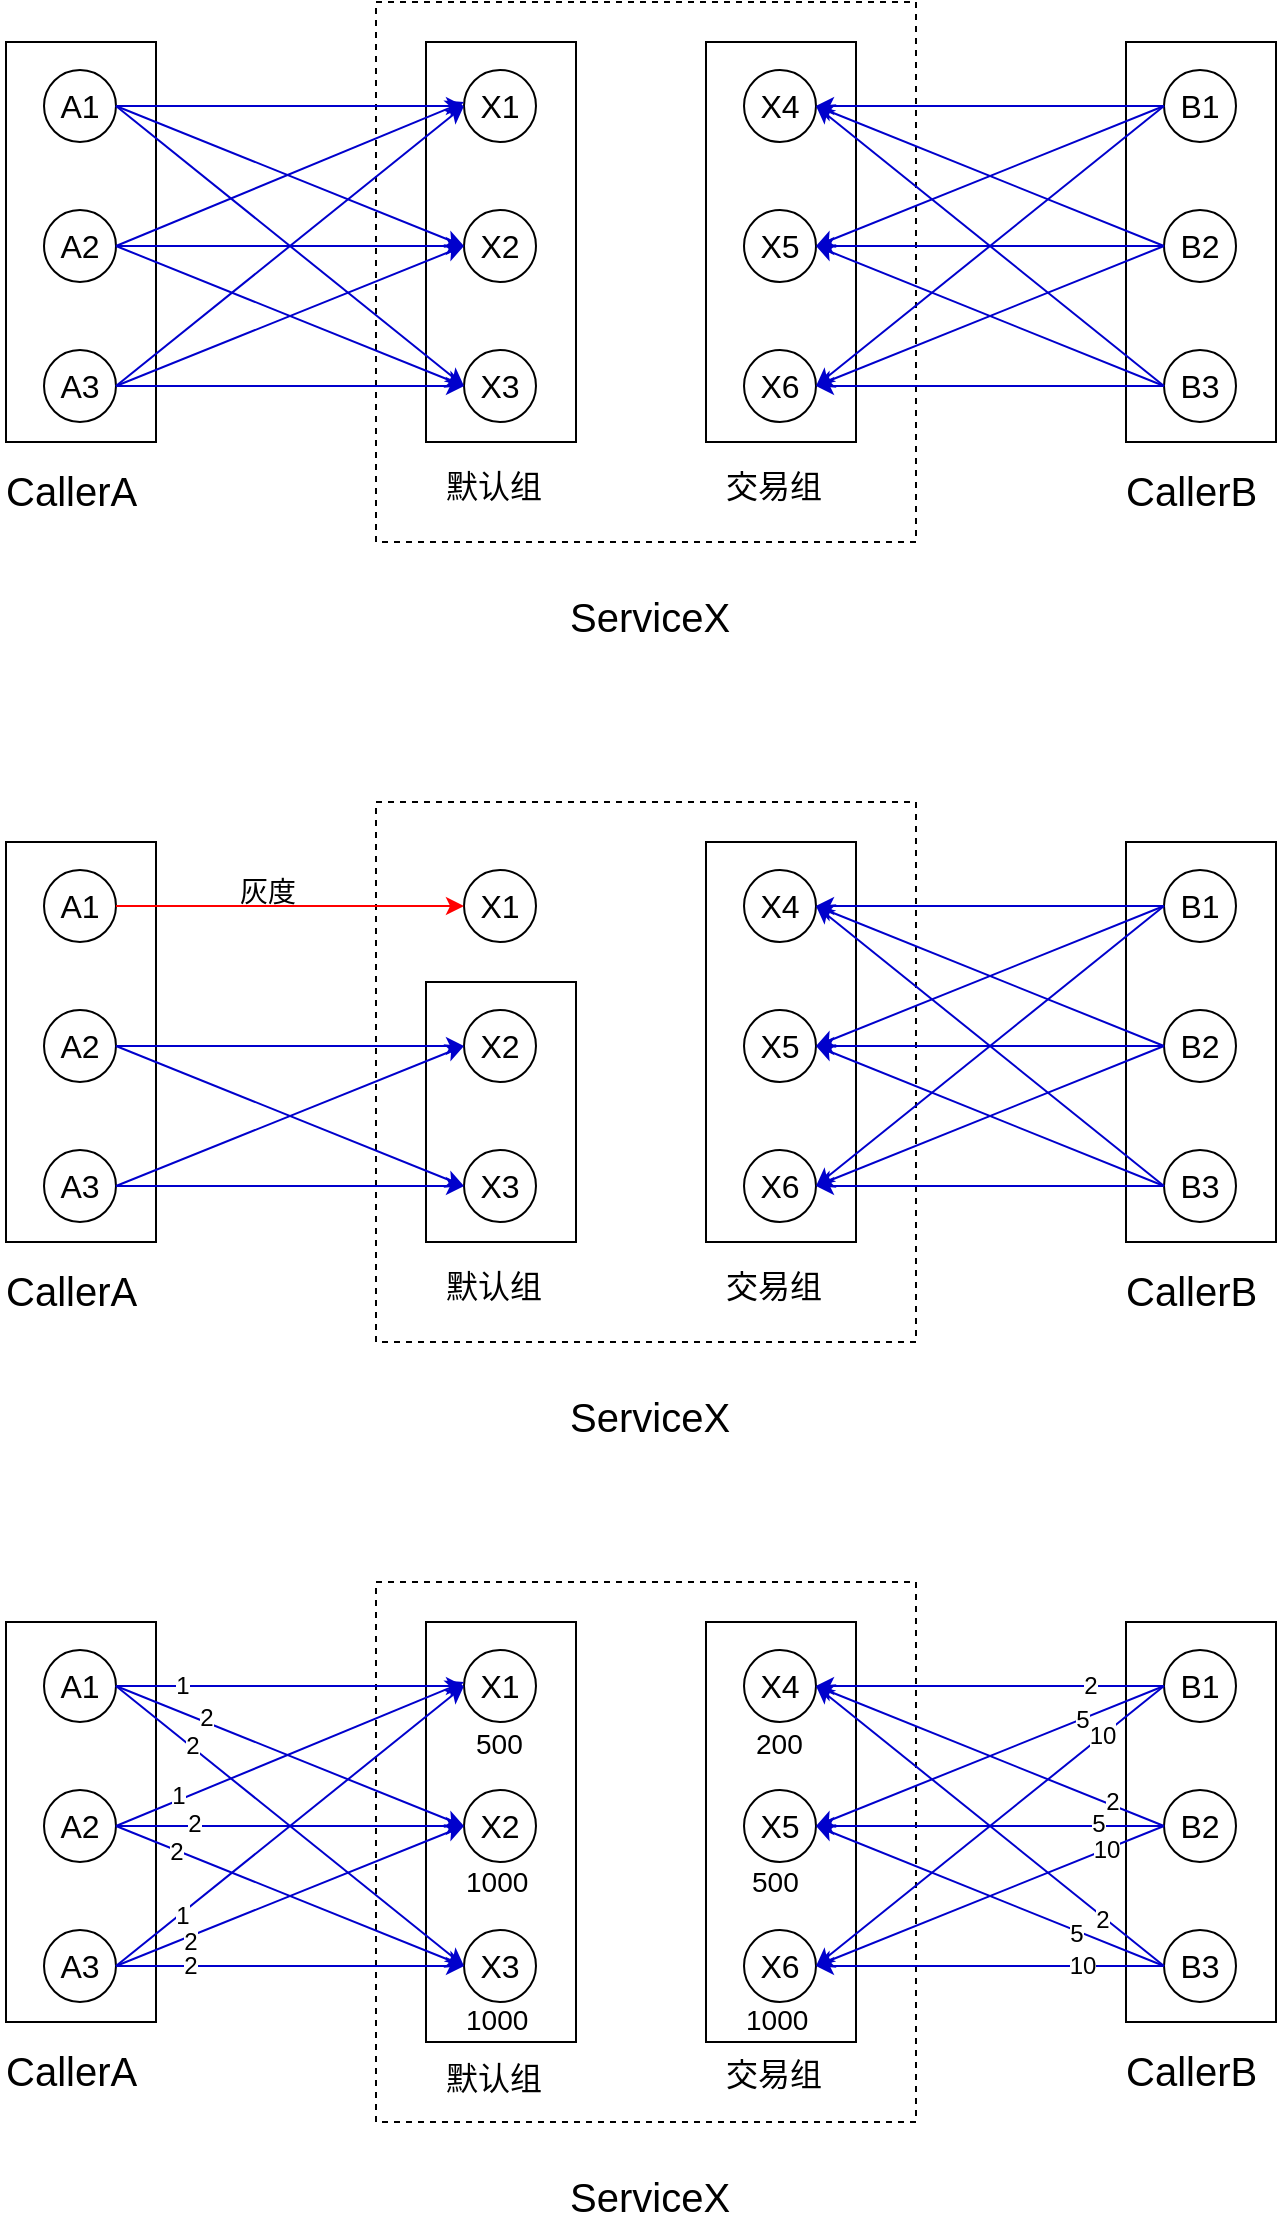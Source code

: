 <mxfile version="10.7.9" type="github"><diagram id="EXv9qr8ru3HA3uoRafgy" name="Page-1"><mxGraphModel dx="911" dy="745" grid="1" gridSize="10" guides="1" tooltips="1" connect="1" arrows="1" fold="1" page="1" pageScale="1" pageWidth="827" pageHeight="1169" math="0" shadow="0"><root><mxCell id="0"/><mxCell id="1" parent="0"/><mxCell id="1Jk1m7-9sL2Hab15Abrz-1" value="" style="whiteSpace=wrap;html=1;aspect=fixed;fillColor=none;dashed=1;" parent="1" vertex="1"><mxGeometry x="280" y="50" width="270" height="270" as="geometry"/></mxCell><mxCell id="1Jk1m7-9sL2Hab15Abrz-3" value="" style="rounded=0;whiteSpace=wrap;html=1;fillColor=none;" parent="1" vertex="1"><mxGeometry x="305" y="70" width="75" height="200" as="geometry"/></mxCell><mxCell id="1Jk1m7-9sL2Hab15Abrz-2" value="&lt;font style=&quot;font-size: 16px&quot;&gt;X1&lt;/font&gt;" style="ellipse;whiteSpace=wrap;html=1;aspect=fixed;fillColor=none;" parent="1" vertex="1"><mxGeometry x="324" y="84" width="36" height="36" as="geometry"/></mxCell><mxCell id="1Jk1m7-9sL2Hab15Abrz-7" value="&lt;font style=&quot;font-size: 16px&quot;&gt;X2&lt;/font&gt;" style="ellipse;whiteSpace=wrap;html=1;aspect=fixed;fillColor=none;" parent="1" vertex="1"><mxGeometry x="324" y="154" width="36" height="36" as="geometry"/></mxCell><mxCell id="1Jk1m7-9sL2Hab15Abrz-8" value="&lt;font style=&quot;font-size: 16px&quot;&gt;X3&lt;/font&gt;" style="ellipse;whiteSpace=wrap;html=1;aspect=fixed;fillColor=none;" parent="1" vertex="1"><mxGeometry x="324" y="224" width="36" height="36" as="geometry"/></mxCell><mxCell id="1Jk1m7-9sL2Hab15Abrz-9" value="&lt;font style=&quot;font-size: 16px&quot;&gt;默认组&lt;/font&gt;" style="text;html=1;resizable=0;points=[];autosize=1;align=left;verticalAlign=top;spacingTop=-4;" parent="1" vertex="1"><mxGeometry x="312.5" y="280" width="60" height="20" as="geometry"/></mxCell><mxCell id="1Jk1m7-9sL2Hab15Abrz-10" value="" style="rounded=0;whiteSpace=wrap;html=1;fillColor=none;" parent="1" vertex="1"><mxGeometry x="445" y="70" width="75" height="200" as="geometry"/></mxCell><mxCell id="1Jk1m7-9sL2Hab15Abrz-11" value="&lt;font style=&quot;font-size: 16px&quot;&gt;X4&lt;/font&gt;" style="ellipse;whiteSpace=wrap;html=1;aspect=fixed;fillColor=none;" parent="1" vertex="1"><mxGeometry x="464" y="84" width="36" height="36" as="geometry"/></mxCell><mxCell id="1Jk1m7-9sL2Hab15Abrz-12" value="&lt;font style=&quot;font-size: 16px&quot;&gt;X5&lt;/font&gt;" style="ellipse;whiteSpace=wrap;html=1;aspect=fixed;fillColor=none;" parent="1" vertex="1"><mxGeometry x="464" y="154" width="36" height="36" as="geometry"/></mxCell><mxCell id="1Jk1m7-9sL2Hab15Abrz-13" value="&lt;font style=&quot;font-size: 16px&quot;&gt;X6&lt;/font&gt;" style="ellipse;whiteSpace=wrap;html=1;aspect=fixed;fillColor=none;" parent="1" vertex="1"><mxGeometry x="464" y="224" width="36" height="36" as="geometry"/></mxCell><mxCell id="1Jk1m7-9sL2Hab15Abrz-14" value="&lt;font style=&quot;font-size: 16px&quot;&gt;交易组&lt;/font&gt;" style="text;html=1;resizable=0;points=[];autosize=1;align=left;verticalAlign=top;spacingTop=-4;" parent="1" vertex="1"><mxGeometry x="452.5" y="280" width="60" height="20" as="geometry"/></mxCell><mxCell id="1Jk1m7-9sL2Hab15Abrz-15" value="&lt;font style=&quot;font-size: 20px&quot;&gt;ServiceX&lt;/font&gt;" style="text;html=1;" parent="1" vertex="1"><mxGeometry x="375" y="339" width="80" height="30" as="geometry"/></mxCell><mxCell id="1Jk1m7-9sL2Hab15Abrz-23" value="" style="rounded=0;whiteSpace=wrap;html=1;fillColor=none;" parent="1" vertex="1"><mxGeometry x="95" y="70" width="75" height="200" as="geometry"/></mxCell><mxCell id="1Jk1m7-9sL2Hab15Abrz-24" value="&lt;font style=&quot;font-size: 16px&quot;&gt;A1&lt;/font&gt;" style="ellipse;whiteSpace=wrap;html=1;aspect=fixed;fillColor=none;" parent="1" vertex="1"><mxGeometry x="114" y="84" width="36" height="36" as="geometry"/></mxCell><mxCell id="1Jk1m7-9sL2Hab15Abrz-25" value="&lt;span style=&quot;font-size: 16px&quot;&gt;A2&lt;/span&gt;" style="ellipse;whiteSpace=wrap;html=1;aspect=fixed;fillColor=none;" parent="1" vertex="1"><mxGeometry x="114" y="154" width="36" height="36" as="geometry"/></mxCell><mxCell id="1Jk1m7-9sL2Hab15Abrz-26" value="&lt;span style=&quot;font-size: 16px&quot;&gt;A3&lt;/span&gt;" style="ellipse;whiteSpace=wrap;html=1;aspect=fixed;fillColor=none;" parent="1" vertex="1"><mxGeometry x="114" y="224" width="36" height="36" as="geometry"/></mxCell><mxCell id="1Jk1m7-9sL2Hab15Abrz-27" value="&lt;font style=&quot;font-size: 20px&quot;&gt;CallerA&lt;/font&gt;" style="text;html=1;resizable=0;points=[];autosize=1;align=left;verticalAlign=top;spacingTop=-4;" parent="1" vertex="1"><mxGeometry x="92.5" y="280" width="80" height="20" as="geometry"/></mxCell><mxCell id="1Jk1m7-9sL2Hab15Abrz-33" value="" style="endArrow=classic;html=1;strokeColor=#0000CC;exitX=1;exitY=0.5;exitDx=0;exitDy=0;entryX=0;entryY=0.5;entryDx=0;entryDy=0;" parent="1" source="1Jk1m7-9sL2Hab15Abrz-24" target="1Jk1m7-9sL2Hab15Abrz-2" edge="1"><mxGeometry width="50" height="50" relative="1" as="geometry"><mxPoint x="190" y="10" as="sourcePoint"/><mxPoint x="240" y="-40" as="targetPoint"/></mxGeometry></mxCell><mxCell id="1Jk1m7-9sL2Hab15Abrz-34" value="" style="endArrow=classic;html=1;strokeColor=#0000CC;exitX=1;exitY=0.5;exitDx=0;exitDy=0;entryX=0;entryY=0.5;entryDx=0;entryDy=0;" parent="1" source="1Jk1m7-9sL2Hab15Abrz-24" target="1Jk1m7-9sL2Hab15Abrz-7" edge="1"><mxGeometry width="50" height="50" relative="1" as="geometry"><mxPoint x="160" y="112" as="sourcePoint"/><mxPoint x="334" y="112" as="targetPoint"/></mxGeometry></mxCell><mxCell id="1Jk1m7-9sL2Hab15Abrz-35" value="" style="endArrow=classic;html=1;strokeColor=#0000CC;exitX=1;exitY=0.5;exitDx=0;exitDy=0;entryX=0;entryY=0.5;entryDx=0;entryDy=0;" parent="1" source="1Jk1m7-9sL2Hab15Abrz-24" target="1Jk1m7-9sL2Hab15Abrz-8" edge="1"><mxGeometry width="50" height="50" relative="1" as="geometry"><mxPoint x="160" y="112" as="sourcePoint"/><mxPoint x="334" y="182" as="targetPoint"/></mxGeometry></mxCell><mxCell id="1Jk1m7-9sL2Hab15Abrz-36" value="" style="endArrow=classic;html=1;strokeColor=#0000CC;exitX=1;exitY=0.5;exitDx=0;exitDy=0;" parent="1" source="1Jk1m7-9sL2Hab15Abrz-25" edge="1"><mxGeometry width="50" height="50" relative="1" as="geometry"><mxPoint x="150" y="112" as="sourcePoint"/><mxPoint x="324" y="100" as="targetPoint"/></mxGeometry></mxCell><mxCell id="1Jk1m7-9sL2Hab15Abrz-37" value="" style="endArrow=classic;html=1;strokeColor=#0000CC;exitX=1;exitY=0.5;exitDx=0;exitDy=0;entryX=0;entryY=0.5;entryDx=0;entryDy=0;" parent="1" source="1Jk1m7-9sL2Hab15Abrz-25" target="1Jk1m7-9sL2Hab15Abrz-7" edge="1"><mxGeometry width="50" height="50" relative="1" as="geometry"><mxPoint x="160" y="182" as="sourcePoint"/><mxPoint x="334" y="110" as="targetPoint"/></mxGeometry></mxCell><mxCell id="1Jk1m7-9sL2Hab15Abrz-38" value="" style="endArrow=classic;html=1;strokeColor=#0000CC;exitX=1;exitY=0.5;exitDx=0;exitDy=0;entryX=0;entryY=0.5;entryDx=0;entryDy=0;" parent="1" source="1Jk1m7-9sL2Hab15Abrz-25" target="1Jk1m7-9sL2Hab15Abrz-8" edge="1"><mxGeometry width="50" height="50" relative="1" as="geometry"><mxPoint x="160" y="182" as="sourcePoint"/><mxPoint x="334" y="182" as="targetPoint"/></mxGeometry></mxCell><mxCell id="1Jk1m7-9sL2Hab15Abrz-39" value="" style="endArrow=classic;html=1;strokeColor=#0000CC;exitX=1;exitY=0.5;exitDx=0;exitDy=0;entryX=0;entryY=0.5;entryDx=0;entryDy=0;" parent="1" source="1Jk1m7-9sL2Hab15Abrz-26" target="1Jk1m7-9sL2Hab15Abrz-2" edge="1"><mxGeometry width="50" height="50" relative="1" as="geometry"><mxPoint x="160" y="182" as="sourcePoint"/><mxPoint x="334" y="252" as="targetPoint"/></mxGeometry></mxCell><mxCell id="1Jk1m7-9sL2Hab15Abrz-40" value="" style="endArrow=classic;html=1;strokeColor=#0000CC;exitX=1;exitY=0.5;exitDx=0;exitDy=0;entryX=0;entryY=0.5;entryDx=0;entryDy=0;" parent="1" source="1Jk1m7-9sL2Hab15Abrz-26" target="1Jk1m7-9sL2Hab15Abrz-7" edge="1"><mxGeometry width="50" height="50" relative="1" as="geometry"><mxPoint x="160" y="252" as="sourcePoint"/><mxPoint x="334" y="112" as="targetPoint"/></mxGeometry></mxCell><mxCell id="1Jk1m7-9sL2Hab15Abrz-41" value="" style="endArrow=classic;html=1;strokeColor=#0000CC;exitX=1;exitY=0.5;exitDx=0;exitDy=0;entryX=0;entryY=0.5;entryDx=0;entryDy=0;" parent="1" source="1Jk1m7-9sL2Hab15Abrz-26" target="1Jk1m7-9sL2Hab15Abrz-8" edge="1"><mxGeometry width="50" height="50" relative="1" as="geometry"><mxPoint x="160" y="252" as="sourcePoint"/><mxPoint x="334" y="182" as="targetPoint"/></mxGeometry></mxCell><mxCell id="1Jk1m7-9sL2Hab15Abrz-42" value="" style="rounded=0;whiteSpace=wrap;html=1;fillColor=none;" parent="1" vertex="1"><mxGeometry x="655" y="70" width="75" height="200" as="geometry"/></mxCell><mxCell id="1Jk1m7-9sL2Hab15Abrz-43" value="&lt;font style=&quot;font-size: 16px&quot;&gt;B1&lt;/font&gt;" style="ellipse;whiteSpace=wrap;html=1;aspect=fixed;fillColor=none;" parent="1" vertex="1"><mxGeometry x="674" y="84" width="36" height="36" as="geometry"/></mxCell><mxCell id="1Jk1m7-9sL2Hab15Abrz-44" value="&lt;span style=&quot;font-size: 16px&quot;&gt;B2&lt;/span&gt;" style="ellipse;whiteSpace=wrap;html=1;aspect=fixed;fillColor=none;" parent="1" vertex="1"><mxGeometry x="674" y="154" width="36" height="36" as="geometry"/></mxCell><mxCell id="1Jk1m7-9sL2Hab15Abrz-45" value="&lt;span style=&quot;font-size: 16px&quot;&gt;B3&lt;/span&gt;" style="ellipse;whiteSpace=wrap;html=1;aspect=fixed;fillColor=none;" parent="1" vertex="1"><mxGeometry x="674" y="224" width="36" height="36" as="geometry"/></mxCell><mxCell id="1Jk1m7-9sL2Hab15Abrz-46" value="&lt;font style=&quot;font-size: 20px&quot;&gt;CallerB&lt;/font&gt;" style="text;html=1;resizable=0;points=[];autosize=1;align=left;verticalAlign=top;spacingTop=-4;" parent="1" vertex="1"><mxGeometry x="652.5" y="280" width="80" height="20" as="geometry"/></mxCell><mxCell id="1Jk1m7-9sL2Hab15Abrz-47" value="" style="endArrow=classic;html=1;strokeColor=#0000CC;exitX=0;exitY=0.5;exitDx=0;exitDy=0;entryX=1;entryY=0.5;entryDx=0;entryDy=0;" parent="1" source="1Jk1m7-9sL2Hab15Abrz-43" target="1Jk1m7-9sL2Hab15Abrz-11" edge="1"><mxGeometry width="50" height="50" relative="1" as="geometry"><mxPoint x="600" y="354" as="sourcePoint"/><mxPoint x="774" y="354" as="targetPoint"/></mxGeometry></mxCell><mxCell id="1Jk1m7-9sL2Hab15Abrz-48" value="" style="endArrow=classic;html=1;strokeColor=#0000CC;exitX=0;exitY=0.5;exitDx=0;exitDy=0;entryX=1;entryY=0.5;entryDx=0;entryDy=0;" parent="1" source="1Jk1m7-9sL2Hab15Abrz-44" target="1Jk1m7-9sL2Hab15Abrz-11" edge="1"><mxGeometry width="50" height="50" relative="1" as="geometry"><mxPoint x="684" y="112" as="sourcePoint"/><mxPoint x="510" y="112" as="targetPoint"/></mxGeometry></mxCell><mxCell id="1Jk1m7-9sL2Hab15Abrz-49" value="" style="endArrow=classic;html=1;strokeColor=#0000CC;exitX=0;exitY=0.5;exitDx=0;exitDy=0;entryX=1;entryY=0.5;entryDx=0;entryDy=0;" parent="1" source="1Jk1m7-9sL2Hab15Abrz-45" target="1Jk1m7-9sL2Hab15Abrz-11" edge="1"><mxGeometry width="50" height="50" relative="1" as="geometry"><mxPoint x="684" y="182" as="sourcePoint"/><mxPoint x="510" y="112" as="targetPoint"/></mxGeometry></mxCell><mxCell id="1Jk1m7-9sL2Hab15Abrz-50" value="" style="endArrow=classic;html=1;strokeColor=#0000CC;entryX=1;entryY=0.5;entryDx=0;entryDy=0;exitX=0;exitY=0.5;exitDx=0;exitDy=0;" parent="1" source="1Jk1m7-9sL2Hab15Abrz-43" target="1Jk1m7-9sL2Hab15Abrz-12" edge="1"><mxGeometry width="50" height="50" relative="1" as="geometry"><mxPoint x="640" y="120" as="sourcePoint"/><mxPoint x="510" y="112" as="targetPoint"/></mxGeometry></mxCell><mxCell id="1Jk1m7-9sL2Hab15Abrz-51" value="" style="endArrow=classic;html=1;strokeColor=#0000CC;entryX=1;entryY=0.5;entryDx=0;entryDy=0;exitX=0;exitY=0.5;exitDx=0;exitDy=0;" parent="1" source="1Jk1m7-9sL2Hab15Abrz-44" target="1Jk1m7-9sL2Hab15Abrz-12" edge="1"><mxGeometry width="50" height="50" relative="1" as="geometry"><mxPoint x="684" y="112" as="sourcePoint"/><mxPoint x="510" y="182" as="targetPoint"/></mxGeometry></mxCell><mxCell id="1Jk1m7-9sL2Hab15Abrz-52" value="" style="endArrow=classic;html=1;strokeColor=#0000CC;entryX=1;entryY=0.5;entryDx=0;entryDy=0;exitX=0;exitY=0.5;exitDx=0;exitDy=0;" parent="1" source="1Jk1m7-9sL2Hab15Abrz-44" target="1Jk1m7-9sL2Hab15Abrz-13" edge="1"><mxGeometry width="50" height="50" relative="1" as="geometry"><mxPoint x="684" y="182" as="sourcePoint"/><mxPoint x="510" y="182" as="targetPoint"/></mxGeometry></mxCell><mxCell id="1Jk1m7-9sL2Hab15Abrz-53" value="" style="endArrow=classic;html=1;strokeColor=#0000CC;entryX=1;entryY=0.5;entryDx=0;entryDy=0;exitX=0;exitY=0.5;exitDx=0;exitDy=0;" parent="1" source="1Jk1m7-9sL2Hab15Abrz-43" target="1Jk1m7-9sL2Hab15Abrz-13" edge="1"><mxGeometry width="50" height="50" relative="1" as="geometry"><mxPoint x="684" y="182" as="sourcePoint"/><mxPoint x="510" y="252" as="targetPoint"/></mxGeometry></mxCell><mxCell id="1Jk1m7-9sL2Hab15Abrz-54" value="" style="endArrow=classic;html=1;strokeColor=#0000CC;exitX=0;exitY=0.5;exitDx=0;exitDy=0;entryX=1;entryY=0.5;entryDx=0;entryDy=0;" parent="1" source="1Jk1m7-9sL2Hab15Abrz-45" target="1Jk1m7-9sL2Hab15Abrz-12" edge="1"><mxGeometry width="50" height="50" relative="1" as="geometry"><mxPoint x="684" y="252" as="sourcePoint"/><mxPoint x="510" y="112" as="targetPoint"/></mxGeometry></mxCell><mxCell id="1Jk1m7-9sL2Hab15Abrz-55" value="" style="endArrow=classic;html=1;strokeColor=#0000CC;exitX=0;exitY=0.5;exitDx=0;exitDy=0;entryX=1;entryY=0.5;entryDx=0;entryDy=0;" parent="1" source="1Jk1m7-9sL2Hab15Abrz-45" target="1Jk1m7-9sL2Hab15Abrz-13" edge="1"><mxGeometry width="50" height="50" relative="1" as="geometry"><mxPoint x="684" y="252" as="sourcePoint"/><mxPoint x="510" y="182" as="targetPoint"/></mxGeometry></mxCell><mxCell id="uE8plDeLr__Q0l3qdPSv-1" value="" style="whiteSpace=wrap;html=1;aspect=fixed;fillColor=none;dashed=1;" vertex="1" parent="1"><mxGeometry x="280" y="450" width="270" height="270" as="geometry"/></mxCell><mxCell id="uE8plDeLr__Q0l3qdPSv-2" value="" style="rounded=0;whiteSpace=wrap;html=1;fillColor=none;" vertex="1" parent="1"><mxGeometry x="305" y="540" width="75" height="130" as="geometry"/></mxCell><mxCell id="uE8plDeLr__Q0l3qdPSv-3" value="&lt;font style=&quot;font-size: 16px&quot;&gt;X1&lt;/font&gt;" style="ellipse;whiteSpace=wrap;html=1;aspect=fixed;fillColor=none;" vertex="1" parent="1"><mxGeometry x="324" y="484" width="36" height="36" as="geometry"/></mxCell><mxCell id="uE8plDeLr__Q0l3qdPSv-4" value="&lt;font style=&quot;font-size: 16px&quot;&gt;X2&lt;/font&gt;" style="ellipse;whiteSpace=wrap;html=1;aspect=fixed;fillColor=none;" vertex="1" parent="1"><mxGeometry x="324" y="554" width="36" height="36" as="geometry"/></mxCell><mxCell id="uE8plDeLr__Q0l3qdPSv-5" value="&lt;font style=&quot;font-size: 16px&quot;&gt;X3&lt;/font&gt;" style="ellipse;whiteSpace=wrap;html=1;aspect=fixed;fillColor=none;" vertex="1" parent="1"><mxGeometry x="324" y="624" width="36" height="36" as="geometry"/></mxCell><mxCell id="uE8plDeLr__Q0l3qdPSv-6" value="&lt;font style=&quot;font-size: 16px&quot;&gt;默认组&lt;/font&gt;" style="text;html=1;resizable=0;points=[];autosize=1;align=left;verticalAlign=top;spacingTop=-4;" vertex="1" parent="1"><mxGeometry x="312.5" y="680" width="60" height="20" as="geometry"/></mxCell><mxCell id="uE8plDeLr__Q0l3qdPSv-7" value="" style="rounded=0;whiteSpace=wrap;html=1;fillColor=none;" vertex="1" parent="1"><mxGeometry x="445" y="470" width="75" height="200" as="geometry"/></mxCell><mxCell id="uE8plDeLr__Q0l3qdPSv-8" value="&lt;font style=&quot;font-size: 16px&quot;&gt;X4&lt;/font&gt;" style="ellipse;whiteSpace=wrap;html=1;aspect=fixed;fillColor=none;" vertex="1" parent="1"><mxGeometry x="464" y="484" width="36" height="36" as="geometry"/></mxCell><mxCell id="uE8plDeLr__Q0l3qdPSv-9" value="&lt;font style=&quot;font-size: 16px&quot;&gt;X5&lt;/font&gt;" style="ellipse;whiteSpace=wrap;html=1;aspect=fixed;fillColor=none;" vertex="1" parent="1"><mxGeometry x="464" y="554" width="36" height="36" as="geometry"/></mxCell><mxCell id="uE8plDeLr__Q0l3qdPSv-10" value="&lt;font style=&quot;font-size: 16px&quot;&gt;X6&lt;/font&gt;" style="ellipse;whiteSpace=wrap;html=1;aspect=fixed;fillColor=none;" vertex="1" parent="1"><mxGeometry x="464" y="624" width="36" height="36" as="geometry"/></mxCell><mxCell id="uE8plDeLr__Q0l3qdPSv-11" value="&lt;font style=&quot;font-size: 16px&quot;&gt;交易组&lt;/font&gt;" style="text;html=1;resizable=0;points=[];autosize=1;align=left;verticalAlign=top;spacingTop=-4;" vertex="1" parent="1"><mxGeometry x="452.5" y="680" width="60" height="20" as="geometry"/></mxCell><mxCell id="uE8plDeLr__Q0l3qdPSv-12" value="&lt;font style=&quot;font-size: 20px&quot;&gt;ServiceX&lt;/font&gt;" style="text;html=1;" vertex="1" parent="1"><mxGeometry x="375" y="739" width="80" height="30" as="geometry"/></mxCell><mxCell id="uE8plDeLr__Q0l3qdPSv-13" value="" style="rounded=0;whiteSpace=wrap;html=1;fillColor=none;" vertex="1" parent="1"><mxGeometry x="95" y="470" width="75" height="200" as="geometry"/></mxCell><mxCell id="uE8plDeLr__Q0l3qdPSv-14" value="&lt;font style=&quot;font-size: 16px&quot;&gt;A1&lt;/font&gt;" style="ellipse;whiteSpace=wrap;html=1;aspect=fixed;fillColor=none;" vertex="1" parent="1"><mxGeometry x="114" y="484" width="36" height="36" as="geometry"/></mxCell><mxCell id="uE8plDeLr__Q0l3qdPSv-15" value="&lt;span style=&quot;font-size: 16px&quot;&gt;A2&lt;/span&gt;" style="ellipse;whiteSpace=wrap;html=1;aspect=fixed;fillColor=none;" vertex="1" parent="1"><mxGeometry x="114" y="554" width="36" height="36" as="geometry"/></mxCell><mxCell id="uE8plDeLr__Q0l3qdPSv-16" value="&lt;span style=&quot;font-size: 16px&quot;&gt;A3&lt;/span&gt;" style="ellipse;whiteSpace=wrap;html=1;aspect=fixed;fillColor=none;" vertex="1" parent="1"><mxGeometry x="114" y="624" width="36" height="36" as="geometry"/></mxCell><mxCell id="uE8plDeLr__Q0l3qdPSv-17" value="&lt;font style=&quot;font-size: 20px&quot;&gt;CallerA&lt;/font&gt;" style="text;html=1;resizable=0;points=[];autosize=1;align=left;verticalAlign=top;spacingTop=-4;" vertex="1" parent="1"><mxGeometry x="92.5" y="680" width="80" height="20" as="geometry"/></mxCell><mxCell id="uE8plDeLr__Q0l3qdPSv-18" value="" style="endArrow=classic;html=1;strokeColor=#FF0000;exitX=1;exitY=0.5;exitDx=0;exitDy=0;entryX=0;entryY=0.5;entryDx=0;entryDy=0;" edge="1" parent="1" source="uE8plDeLr__Q0l3qdPSv-14" target="uE8plDeLr__Q0l3qdPSv-3"><mxGeometry width="50" height="50" relative="1" as="geometry"><mxPoint x="190" y="410" as="sourcePoint"/><mxPoint x="240" y="360" as="targetPoint"/></mxGeometry></mxCell><mxCell id="uE8plDeLr__Q0l3qdPSv-22" value="" style="endArrow=classic;html=1;strokeColor=#0000CC;exitX=1;exitY=0.5;exitDx=0;exitDy=0;entryX=0;entryY=0.5;entryDx=0;entryDy=0;" edge="1" parent="1" source="uE8plDeLr__Q0l3qdPSv-15" target="uE8plDeLr__Q0l3qdPSv-4"><mxGeometry width="50" height="50" relative="1" as="geometry"><mxPoint x="160" y="582" as="sourcePoint"/><mxPoint x="334" y="510" as="targetPoint"/></mxGeometry></mxCell><mxCell id="uE8plDeLr__Q0l3qdPSv-23" value="" style="endArrow=classic;html=1;strokeColor=#0000CC;exitX=1;exitY=0.5;exitDx=0;exitDy=0;entryX=0;entryY=0.5;entryDx=0;entryDy=0;" edge="1" parent="1" source="uE8plDeLr__Q0l3qdPSv-15" target="uE8plDeLr__Q0l3qdPSv-5"><mxGeometry width="50" height="50" relative="1" as="geometry"><mxPoint x="160" y="582" as="sourcePoint"/><mxPoint x="334" y="582" as="targetPoint"/></mxGeometry></mxCell><mxCell id="uE8plDeLr__Q0l3qdPSv-25" value="" style="endArrow=classic;html=1;strokeColor=#0000CC;exitX=1;exitY=0.5;exitDx=0;exitDy=0;entryX=0;entryY=0.5;entryDx=0;entryDy=0;" edge="1" parent="1" source="uE8plDeLr__Q0l3qdPSv-16" target="uE8plDeLr__Q0l3qdPSv-4"><mxGeometry width="50" height="50" relative="1" as="geometry"><mxPoint x="160" y="652" as="sourcePoint"/><mxPoint x="334" y="512" as="targetPoint"/></mxGeometry></mxCell><mxCell id="uE8plDeLr__Q0l3qdPSv-26" value="" style="endArrow=classic;html=1;strokeColor=#0000CC;exitX=1;exitY=0.5;exitDx=0;exitDy=0;entryX=0;entryY=0.5;entryDx=0;entryDy=0;" edge="1" parent="1" source="uE8plDeLr__Q0l3qdPSv-16" target="uE8plDeLr__Q0l3qdPSv-5"><mxGeometry width="50" height="50" relative="1" as="geometry"><mxPoint x="160" y="652" as="sourcePoint"/><mxPoint x="334" y="582" as="targetPoint"/></mxGeometry></mxCell><mxCell id="uE8plDeLr__Q0l3qdPSv-27" value="" style="rounded=0;whiteSpace=wrap;html=1;fillColor=none;" vertex="1" parent="1"><mxGeometry x="655" y="470" width="75" height="200" as="geometry"/></mxCell><mxCell id="uE8plDeLr__Q0l3qdPSv-28" value="&lt;font style=&quot;font-size: 16px&quot;&gt;B1&lt;/font&gt;" style="ellipse;whiteSpace=wrap;html=1;aspect=fixed;fillColor=none;" vertex="1" parent="1"><mxGeometry x="674" y="484" width="36" height="36" as="geometry"/></mxCell><mxCell id="uE8plDeLr__Q0l3qdPSv-29" value="&lt;span style=&quot;font-size: 16px&quot;&gt;B2&lt;/span&gt;" style="ellipse;whiteSpace=wrap;html=1;aspect=fixed;fillColor=none;" vertex="1" parent="1"><mxGeometry x="674" y="554" width="36" height="36" as="geometry"/></mxCell><mxCell id="uE8plDeLr__Q0l3qdPSv-30" value="&lt;span style=&quot;font-size: 16px&quot;&gt;B3&lt;/span&gt;" style="ellipse;whiteSpace=wrap;html=1;aspect=fixed;fillColor=none;" vertex="1" parent="1"><mxGeometry x="674" y="624" width="36" height="36" as="geometry"/></mxCell><mxCell id="uE8plDeLr__Q0l3qdPSv-31" value="&lt;font style=&quot;font-size: 20px&quot;&gt;CallerB&lt;/font&gt;" style="text;html=1;resizable=0;points=[];autosize=1;align=left;verticalAlign=top;spacingTop=-4;" vertex="1" parent="1"><mxGeometry x="652.5" y="680" width="80" height="20" as="geometry"/></mxCell><mxCell id="uE8plDeLr__Q0l3qdPSv-32" value="" style="endArrow=classic;html=1;strokeColor=#0000CC;exitX=0;exitY=0.5;exitDx=0;exitDy=0;entryX=1;entryY=0.5;entryDx=0;entryDy=0;" edge="1" parent="1" source="uE8plDeLr__Q0l3qdPSv-28" target="uE8plDeLr__Q0l3qdPSv-8"><mxGeometry width="50" height="50" relative="1" as="geometry"><mxPoint x="600" y="754" as="sourcePoint"/><mxPoint x="774" y="754" as="targetPoint"/></mxGeometry></mxCell><mxCell id="uE8plDeLr__Q0l3qdPSv-33" value="" style="endArrow=classic;html=1;strokeColor=#0000CC;exitX=0;exitY=0.5;exitDx=0;exitDy=0;entryX=1;entryY=0.5;entryDx=0;entryDy=0;" edge="1" parent="1" source="uE8plDeLr__Q0l3qdPSv-29" target="uE8plDeLr__Q0l3qdPSv-8"><mxGeometry width="50" height="50" relative="1" as="geometry"><mxPoint x="684" y="512" as="sourcePoint"/><mxPoint x="510" y="512" as="targetPoint"/></mxGeometry></mxCell><mxCell id="uE8plDeLr__Q0l3qdPSv-34" value="" style="endArrow=classic;html=1;strokeColor=#0000CC;exitX=0;exitY=0.5;exitDx=0;exitDy=0;entryX=1;entryY=0.5;entryDx=0;entryDy=0;" edge="1" parent="1" source="uE8plDeLr__Q0l3qdPSv-30" target="uE8plDeLr__Q0l3qdPSv-8"><mxGeometry width="50" height="50" relative="1" as="geometry"><mxPoint x="684" y="582" as="sourcePoint"/><mxPoint x="510" y="512" as="targetPoint"/></mxGeometry></mxCell><mxCell id="uE8plDeLr__Q0l3qdPSv-35" value="" style="endArrow=classic;html=1;strokeColor=#0000CC;entryX=1;entryY=0.5;entryDx=0;entryDy=0;exitX=0;exitY=0.5;exitDx=0;exitDy=0;" edge="1" parent="1" source="uE8plDeLr__Q0l3qdPSv-28" target="uE8plDeLr__Q0l3qdPSv-9"><mxGeometry width="50" height="50" relative="1" as="geometry"><mxPoint x="640" y="520" as="sourcePoint"/><mxPoint x="510" y="512" as="targetPoint"/></mxGeometry></mxCell><mxCell id="uE8plDeLr__Q0l3qdPSv-36" value="" style="endArrow=classic;html=1;strokeColor=#0000CC;entryX=1;entryY=0.5;entryDx=0;entryDy=0;exitX=0;exitY=0.5;exitDx=0;exitDy=0;" edge="1" parent="1" source="uE8plDeLr__Q0l3qdPSv-29" target="uE8plDeLr__Q0l3qdPSv-9"><mxGeometry width="50" height="50" relative="1" as="geometry"><mxPoint x="684" y="512" as="sourcePoint"/><mxPoint x="510" y="582" as="targetPoint"/></mxGeometry></mxCell><mxCell id="uE8plDeLr__Q0l3qdPSv-37" value="" style="endArrow=classic;html=1;strokeColor=#0000CC;entryX=1;entryY=0.5;entryDx=0;entryDy=0;exitX=0;exitY=0.5;exitDx=0;exitDy=0;" edge="1" parent="1" source="uE8plDeLr__Q0l3qdPSv-29" target="uE8plDeLr__Q0l3qdPSv-10"><mxGeometry width="50" height="50" relative="1" as="geometry"><mxPoint x="684" y="582" as="sourcePoint"/><mxPoint x="510" y="582" as="targetPoint"/></mxGeometry></mxCell><mxCell id="uE8plDeLr__Q0l3qdPSv-38" value="" style="endArrow=classic;html=1;strokeColor=#0000CC;entryX=1;entryY=0.5;entryDx=0;entryDy=0;exitX=0;exitY=0.5;exitDx=0;exitDy=0;" edge="1" parent="1" source="uE8plDeLr__Q0l3qdPSv-28" target="uE8plDeLr__Q0l3qdPSv-10"><mxGeometry width="50" height="50" relative="1" as="geometry"><mxPoint x="684" y="582" as="sourcePoint"/><mxPoint x="510" y="652" as="targetPoint"/></mxGeometry></mxCell><mxCell id="uE8plDeLr__Q0l3qdPSv-39" value="" style="endArrow=classic;html=1;strokeColor=#0000CC;exitX=0;exitY=0.5;exitDx=0;exitDy=0;entryX=1;entryY=0.5;entryDx=0;entryDy=0;" edge="1" parent="1" source="uE8plDeLr__Q0l3qdPSv-30" target="uE8plDeLr__Q0l3qdPSv-9"><mxGeometry width="50" height="50" relative="1" as="geometry"><mxPoint x="684" y="652" as="sourcePoint"/><mxPoint x="510" y="512" as="targetPoint"/></mxGeometry></mxCell><mxCell id="uE8plDeLr__Q0l3qdPSv-40" value="" style="endArrow=classic;html=1;strokeColor=#0000CC;exitX=0;exitY=0.5;exitDx=0;exitDy=0;entryX=1;entryY=0.5;entryDx=0;entryDy=0;" edge="1" parent="1" source="uE8plDeLr__Q0l3qdPSv-30" target="uE8plDeLr__Q0l3qdPSv-10"><mxGeometry width="50" height="50" relative="1" as="geometry"><mxPoint x="684" y="652" as="sourcePoint"/><mxPoint x="510" y="582" as="targetPoint"/></mxGeometry></mxCell><mxCell id="uE8plDeLr__Q0l3qdPSv-41" value="&lt;font style=&quot;font-size: 14px&quot;&gt;灰度&lt;/font&gt;" style="text;html=1;resizable=0;points=[];autosize=1;align=left;verticalAlign=top;spacingTop=-4;" vertex="1" parent="1"><mxGeometry x="210" y="484" width="40" height="20" as="geometry"/></mxCell><mxCell id="uE8plDeLr__Q0l3qdPSv-42" value="" style="whiteSpace=wrap;html=1;aspect=fixed;fillColor=none;dashed=1;" vertex="1" parent="1"><mxGeometry x="280" y="840" width="270" height="270" as="geometry"/></mxCell><mxCell id="uE8plDeLr__Q0l3qdPSv-43" value="" style="rounded=0;whiteSpace=wrap;html=1;fillColor=none;" vertex="1" parent="1"><mxGeometry x="305" y="860" width="75" height="210" as="geometry"/></mxCell><mxCell id="uE8plDeLr__Q0l3qdPSv-44" value="&lt;font style=&quot;font-size: 16px&quot;&gt;X1&lt;/font&gt;" style="ellipse;whiteSpace=wrap;html=1;aspect=fixed;fillColor=none;" vertex="1" parent="1"><mxGeometry x="324" y="874" width="36" height="36" as="geometry"/></mxCell><mxCell id="uE8plDeLr__Q0l3qdPSv-45" value="&lt;font style=&quot;font-size: 16px&quot;&gt;X2&lt;/font&gt;" style="ellipse;whiteSpace=wrap;html=1;aspect=fixed;fillColor=none;" vertex="1" parent="1"><mxGeometry x="324" y="944" width="36" height="36" as="geometry"/></mxCell><mxCell id="uE8plDeLr__Q0l3qdPSv-46" value="&lt;font style=&quot;font-size: 16px&quot;&gt;X3&lt;/font&gt;" style="ellipse;whiteSpace=wrap;html=1;aspect=fixed;fillColor=none;" vertex="1" parent="1"><mxGeometry x="324" y="1014" width="36" height="36" as="geometry"/></mxCell><mxCell id="uE8plDeLr__Q0l3qdPSv-47" value="&lt;font style=&quot;font-size: 16px&quot;&gt;默认组&lt;/font&gt;" style="text;html=1;resizable=0;points=[];autosize=1;align=left;verticalAlign=top;spacingTop=-4;" vertex="1" parent="1"><mxGeometry x="312.5" y="1076" width="60" height="20" as="geometry"/></mxCell><mxCell id="uE8plDeLr__Q0l3qdPSv-48" value="" style="rounded=0;whiteSpace=wrap;html=1;fillColor=none;" vertex="1" parent="1"><mxGeometry x="445" y="860" width="75" height="210" as="geometry"/></mxCell><mxCell id="uE8plDeLr__Q0l3qdPSv-49" value="&lt;font style=&quot;font-size: 16px&quot;&gt;X4&lt;/font&gt;" style="ellipse;whiteSpace=wrap;html=1;aspect=fixed;fillColor=none;" vertex="1" parent="1"><mxGeometry x="464" y="874" width="36" height="36" as="geometry"/></mxCell><mxCell id="uE8plDeLr__Q0l3qdPSv-50" value="&lt;font style=&quot;font-size: 16px&quot;&gt;X5&lt;/font&gt;" style="ellipse;whiteSpace=wrap;html=1;aspect=fixed;fillColor=none;" vertex="1" parent="1"><mxGeometry x="464" y="944" width="36" height="36" as="geometry"/></mxCell><mxCell id="uE8plDeLr__Q0l3qdPSv-51" value="&lt;font style=&quot;font-size: 16px&quot;&gt;X6&lt;/font&gt;" style="ellipse;whiteSpace=wrap;html=1;aspect=fixed;fillColor=none;" vertex="1" parent="1"><mxGeometry x="464" y="1014" width="36" height="36" as="geometry"/></mxCell><mxCell id="uE8plDeLr__Q0l3qdPSv-52" value="&lt;font style=&quot;font-size: 16px&quot;&gt;交易组&lt;/font&gt;" style="text;html=1;resizable=0;points=[];autosize=1;align=left;verticalAlign=top;spacingTop=-4;" vertex="1" parent="1"><mxGeometry x="452.5" y="1074" width="60" height="20" as="geometry"/></mxCell><mxCell id="uE8plDeLr__Q0l3qdPSv-53" value="&lt;font style=&quot;font-size: 20px&quot;&gt;ServiceX&lt;/font&gt;" style="text;html=1;" vertex="1" parent="1"><mxGeometry x="375" y="1129" width="80" height="30" as="geometry"/></mxCell><mxCell id="uE8plDeLr__Q0l3qdPSv-54" value="" style="rounded=0;whiteSpace=wrap;html=1;fillColor=none;" vertex="1" parent="1"><mxGeometry x="95" y="860" width="75" height="200" as="geometry"/></mxCell><mxCell id="uE8plDeLr__Q0l3qdPSv-55" value="&lt;font style=&quot;font-size: 16px&quot;&gt;A1&lt;/font&gt;" style="ellipse;whiteSpace=wrap;html=1;aspect=fixed;fillColor=none;" vertex="1" parent="1"><mxGeometry x="114" y="874" width="36" height="36" as="geometry"/></mxCell><mxCell id="uE8plDeLr__Q0l3qdPSv-56" value="&lt;span style=&quot;font-size: 16px&quot;&gt;A2&lt;/span&gt;" style="ellipse;whiteSpace=wrap;html=1;aspect=fixed;fillColor=none;" vertex="1" parent="1"><mxGeometry x="114" y="944" width="36" height="36" as="geometry"/></mxCell><mxCell id="uE8plDeLr__Q0l3qdPSv-57" value="&lt;span style=&quot;font-size: 16px&quot;&gt;A3&lt;/span&gt;" style="ellipse;whiteSpace=wrap;html=1;aspect=fixed;fillColor=none;" vertex="1" parent="1"><mxGeometry x="114" y="1014" width="36" height="36" as="geometry"/></mxCell><mxCell id="uE8plDeLr__Q0l3qdPSv-58" value="&lt;font style=&quot;font-size: 20px&quot;&gt;CallerA&lt;/font&gt;" style="text;html=1;resizable=0;points=[];autosize=1;align=left;verticalAlign=top;spacingTop=-4;" vertex="1" parent="1"><mxGeometry x="92.5" y="1070" width="80" height="20" as="geometry"/></mxCell><mxCell id="uE8plDeLr__Q0l3qdPSv-59" value="" style="endArrow=classic;html=1;strokeColor=#0000CC;exitX=1;exitY=0.5;exitDx=0;exitDy=0;entryX=0;entryY=0.5;entryDx=0;entryDy=0;" edge="1" parent="1" source="uE8plDeLr__Q0l3qdPSv-55" target="uE8plDeLr__Q0l3qdPSv-44"><mxGeometry width="50" height="50" relative="1" as="geometry"><mxPoint x="190" y="800" as="sourcePoint"/><mxPoint x="240" y="750" as="targetPoint"/></mxGeometry></mxCell><mxCell id="uE8plDeLr__Q0l3qdPSv-88" value="1" style="text;html=1;resizable=0;points=[];align=center;verticalAlign=middle;labelBackgroundColor=#ffffff;" vertex="1" connectable="0" parent="uE8plDeLr__Q0l3qdPSv-59"><mxGeometry x="-0.621" relative="1" as="geometry"><mxPoint as="offset"/></mxGeometry></mxCell><mxCell id="uE8plDeLr__Q0l3qdPSv-60" value="" style="endArrow=classic;html=1;strokeColor=#0000CC;exitX=1;exitY=0.5;exitDx=0;exitDy=0;entryX=0;entryY=0.5;entryDx=0;entryDy=0;" edge="1" parent="1" source="uE8plDeLr__Q0l3qdPSv-55" target="uE8plDeLr__Q0l3qdPSv-45"><mxGeometry width="50" height="50" relative="1" as="geometry"><mxPoint x="160" y="902" as="sourcePoint"/><mxPoint x="334" y="902" as="targetPoint"/></mxGeometry></mxCell><mxCell id="uE8plDeLr__Q0l3qdPSv-89" value="2" style="text;html=1;resizable=0;points=[];align=center;verticalAlign=middle;labelBackgroundColor=#ffffff;" vertex="1" connectable="0" parent="uE8plDeLr__Q0l3qdPSv-60"><mxGeometry x="-0.501" y="2" relative="1" as="geometry"><mxPoint as="offset"/></mxGeometry></mxCell><mxCell id="uE8plDeLr__Q0l3qdPSv-61" value="" style="endArrow=classic;html=1;strokeColor=#0000CC;exitX=1;exitY=0.5;exitDx=0;exitDy=0;entryX=0;entryY=0.5;entryDx=0;entryDy=0;" edge="1" parent="1" source="uE8plDeLr__Q0l3qdPSv-55" target="uE8plDeLr__Q0l3qdPSv-46"><mxGeometry width="50" height="50" relative="1" as="geometry"><mxPoint x="160" y="902" as="sourcePoint"/><mxPoint x="334" y="972" as="targetPoint"/></mxGeometry></mxCell><mxCell id="uE8plDeLr__Q0l3qdPSv-90" value="2" style="text;html=1;resizable=0;points=[];align=center;verticalAlign=middle;labelBackgroundColor=#ffffff;" vertex="1" connectable="0" parent="uE8plDeLr__Q0l3qdPSv-61"><mxGeometry x="-0.572" y="1" relative="1" as="geometry"><mxPoint as="offset"/></mxGeometry></mxCell><mxCell id="uE8plDeLr__Q0l3qdPSv-62" value="" style="endArrow=classic;html=1;strokeColor=#0000CC;exitX=1;exitY=0.5;exitDx=0;exitDy=0;" edge="1" parent="1" source="uE8plDeLr__Q0l3qdPSv-56"><mxGeometry width="50" height="50" relative="1" as="geometry"><mxPoint x="150" y="902" as="sourcePoint"/><mxPoint x="324" y="890" as="targetPoint"/></mxGeometry></mxCell><mxCell id="uE8plDeLr__Q0l3qdPSv-91" value="1" style="text;html=1;resizable=0;points=[];align=center;verticalAlign=middle;labelBackgroundColor=#ffffff;" vertex="1" connectable="0" parent="uE8plDeLr__Q0l3qdPSv-62"><mxGeometry x="-0.635" y="2" relative="1" as="geometry"><mxPoint as="offset"/></mxGeometry></mxCell><mxCell id="uE8plDeLr__Q0l3qdPSv-63" value="" style="endArrow=classic;html=1;strokeColor=#0000CC;exitX=1;exitY=0.5;exitDx=0;exitDy=0;entryX=0;entryY=0.5;entryDx=0;entryDy=0;" edge="1" parent="1" source="uE8plDeLr__Q0l3qdPSv-56" target="uE8plDeLr__Q0l3qdPSv-45"><mxGeometry width="50" height="50" relative="1" as="geometry"><mxPoint x="160" y="972" as="sourcePoint"/><mxPoint x="334" y="900" as="targetPoint"/></mxGeometry></mxCell><mxCell id="uE8plDeLr__Q0l3qdPSv-92" value="2" style="text;html=1;resizable=0;points=[];align=center;verticalAlign=middle;labelBackgroundColor=#ffffff;" vertex="1" connectable="0" parent="uE8plDeLr__Q0l3qdPSv-63"><mxGeometry x="-0.552" y="1" relative="1" as="geometry"><mxPoint as="offset"/></mxGeometry></mxCell><mxCell id="uE8plDeLr__Q0l3qdPSv-64" value="" style="endArrow=classic;html=1;strokeColor=#0000CC;exitX=1;exitY=0.5;exitDx=0;exitDy=0;entryX=0;entryY=0.5;entryDx=0;entryDy=0;" edge="1" parent="1" source="uE8plDeLr__Q0l3qdPSv-56" target="uE8plDeLr__Q0l3qdPSv-46"><mxGeometry width="50" height="50" relative="1" as="geometry"><mxPoint x="160" y="972" as="sourcePoint"/><mxPoint x="334" y="972" as="targetPoint"/></mxGeometry></mxCell><mxCell id="uE8plDeLr__Q0l3qdPSv-93" value="2" style="text;html=1;resizable=0;points=[];align=center;verticalAlign=middle;labelBackgroundColor=#ffffff;" vertex="1" connectable="0" parent="uE8plDeLr__Q0l3qdPSv-64"><mxGeometry x="-0.642" relative="1" as="geometry"><mxPoint x="-1" as="offset"/></mxGeometry></mxCell><mxCell id="uE8plDeLr__Q0l3qdPSv-65" value="" style="endArrow=classic;html=1;strokeColor=#0000CC;exitX=1;exitY=0.5;exitDx=0;exitDy=0;entryX=0;entryY=0.5;entryDx=0;entryDy=0;" edge="1" parent="1" source="uE8plDeLr__Q0l3qdPSv-57" target="uE8plDeLr__Q0l3qdPSv-44"><mxGeometry width="50" height="50" relative="1" as="geometry"><mxPoint x="160" y="972" as="sourcePoint"/><mxPoint x="334" y="1042" as="targetPoint"/></mxGeometry></mxCell><mxCell id="uE8plDeLr__Q0l3qdPSv-94" value="1" style="text;html=1;resizable=0;points=[];align=center;verticalAlign=middle;labelBackgroundColor=#ffffff;" vertex="1" connectable="0" parent="uE8plDeLr__Q0l3qdPSv-65"><mxGeometry x="-0.629" y="-1" relative="1" as="geometry"><mxPoint as="offset"/></mxGeometry></mxCell><mxCell id="uE8plDeLr__Q0l3qdPSv-66" value="" style="endArrow=classic;html=1;strokeColor=#0000CC;exitX=1;exitY=0.5;exitDx=0;exitDy=0;entryX=0;entryY=0.5;entryDx=0;entryDy=0;" edge="1" parent="1" source="uE8plDeLr__Q0l3qdPSv-57" target="uE8plDeLr__Q0l3qdPSv-45"><mxGeometry width="50" height="50" relative="1" as="geometry"><mxPoint x="160" y="1042" as="sourcePoint"/><mxPoint x="334" y="902" as="targetPoint"/></mxGeometry></mxCell><mxCell id="uE8plDeLr__Q0l3qdPSv-95" value="2" style="text;html=1;resizable=0;points=[];align=center;verticalAlign=middle;labelBackgroundColor=#ffffff;" vertex="1" connectable="0" parent="uE8plDeLr__Q0l3qdPSv-66"><mxGeometry x="-0.582" y="-2" relative="1" as="geometry"><mxPoint as="offset"/></mxGeometry></mxCell><mxCell id="uE8plDeLr__Q0l3qdPSv-67" value="" style="endArrow=classic;html=1;strokeColor=#0000CC;exitX=1;exitY=0.5;exitDx=0;exitDy=0;entryX=0;entryY=0.5;entryDx=0;entryDy=0;" edge="1" parent="1" source="uE8plDeLr__Q0l3qdPSv-57" target="uE8plDeLr__Q0l3qdPSv-46"><mxGeometry width="50" height="50" relative="1" as="geometry"><mxPoint x="160" y="1042" as="sourcePoint"/><mxPoint x="334" y="972" as="targetPoint"/></mxGeometry></mxCell><mxCell id="uE8plDeLr__Q0l3qdPSv-96" value="2" style="text;html=1;resizable=0;points=[];align=center;verticalAlign=middle;labelBackgroundColor=#ffffff;" vertex="1" connectable="0" parent="uE8plDeLr__Q0l3qdPSv-67"><mxGeometry x="-0.575" relative="1" as="geometry"><mxPoint as="offset"/></mxGeometry></mxCell><mxCell id="uE8plDeLr__Q0l3qdPSv-68" value="" style="rounded=0;whiteSpace=wrap;html=1;fillColor=none;" vertex="1" parent="1"><mxGeometry x="655" y="860" width="75" height="200" as="geometry"/></mxCell><mxCell id="uE8plDeLr__Q0l3qdPSv-69" value="&lt;font style=&quot;font-size: 16px&quot;&gt;B1&lt;/font&gt;" style="ellipse;whiteSpace=wrap;html=1;aspect=fixed;fillColor=none;" vertex="1" parent="1"><mxGeometry x="674" y="874" width="36" height="36" as="geometry"/></mxCell><mxCell id="uE8plDeLr__Q0l3qdPSv-70" value="&lt;span style=&quot;font-size: 16px&quot;&gt;B2&lt;/span&gt;" style="ellipse;whiteSpace=wrap;html=1;aspect=fixed;fillColor=none;" vertex="1" parent="1"><mxGeometry x="674" y="944" width="36" height="36" as="geometry"/></mxCell><mxCell id="uE8plDeLr__Q0l3qdPSv-71" value="&lt;span style=&quot;font-size: 16px&quot;&gt;B3&lt;/span&gt;" style="ellipse;whiteSpace=wrap;html=1;aspect=fixed;fillColor=none;" vertex="1" parent="1"><mxGeometry x="674" y="1014" width="36" height="36" as="geometry"/></mxCell><mxCell id="uE8plDeLr__Q0l3qdPSv-72" value="&lt;font style=&quot;font-size: 20px&quot;&gt;CallerB&lt;/font&gt;" style="text;html=1;resizable=0;points=[];autosize=1;align=left;verticalAlign=top;spacingTop=-4;" vertex="1" parent="1"><mxGeometry x="652.5" y="1070" width="80" height="20" as="geometry"/></mxCell><mxCell id="uE8plDeLr__Q0l3qdPSv-73" value="" style="endArrow=classic;html=1;strokeColor=#0000CC;exitX=0;exitY=0.5;exitDx=0;exitDy=0;entryX=1;entryY=0.5;entryDx=0;entryDy=0;" edge="1" parent="1" source="uE8plDeLr__Q0l3qdPSv-69" target="uE8plDeLr__Q0l3qdPSv-49"><mxGeometry width="50" height="50" relative="1" as="geometry"><mxPoint x="600" y="1144" as="sourcePoint"/><mxPoint x="774" y="1144" as="targetPoint"/></mxGeometry></mxCell><mxCell id="uE8plDeLr__Q0l3qdPSv-100" value="2" style="text;html=1;resizable=0;points=[];align=center;verticalAlign=middle;labelBackgroundColor=#ffffff;" vertex="1" connectable="0" parent="uE8plDeLr__Q0l3qdPSv-73"><mxGeometry x="-0.575" relative="1" as="geometry"><mxPoint as="offset"/></mxGeometry></mxCell><mxCell id="uE8plDeLr__Q0l3qdPSv-74" value="" style="endArrow=classic;html=1;strokeColor=#0000CC;exitX=0;exitY=0.5;exitDx=0;exitDy=0;entryX=1;entryY=0.5;entryDx=0;entryDy=0;" edge="1" parent="1" source="uE8plDeLr__Q0l3qdPSv-70" target="uE8plDeLr__Q0l3qdPSv-49"><mxGeometry width="50" height="50" relative="1" as="geometry"><mxPoint x="684" y="902" as="sourcePoint"/><mxPoint x="510" y="902" as="targetPoint"/></mxGeometry></mxCell><mxCell id="uE8plDeLr__Q0l3qdPSv-103" value="2" style="text;html=1;resizable=0;points=[];align=center;verticalAlign=middle;labelBackgroundColor=#ffffff;" vertex="1" connectable="0" parent="uE8plDeLr__Q0l3qdPSv-74"><mxGeometry x="-0.691" y="-2" relative="1" as="geometry"><mxPoint as="offset"/></mxGeometry></mxCell><mxCell id="uE8plDeLr__Q0l3qdPSv-75" value="" style="endArrow=classic;html=1;strokeColor=#0000CC;exitX=0;exitY=0.5;exitDx=0;exitDy=0;entryX=1;entryY=0.5;entryDx=0;entryDy=0;" edge="1" parent="1" source="uE8plDeLr__Q0l3qdPSv-71" target="uE8plDeLr__Q0l3qdPSv-49"><mxGeometry width="50" height="50" relative="1" as="geometry"><mxPoint x="684" y="972" as="sourcePoint"/><mxPoint x="510" y="902" as="targetPoint"/></mxGeometry></mxCell><mxCell id="uE8plDeLr__Q0l3qdPSv-106" value="2" style="text;html=1;resizable=0;points=[];align=center;verticalAlign=middle;labelBackgroundColor=#ffffff;" vertex="1" connectable="0" parent="uE8plDeLr__Q0l3qdPSv-75"><mxGeometry x="-0.649" y="1" relative="1" as="geometry"><mxPoint as="offset"/></mxGeometry></mxCell><mxCell id="uE8plDeLr__Q0l3qdPSv-76" value="" style="endArrow=classic;html=1;strokeColor=#0000CC;entryX=1;entryY=0.5;entryDx=0;entryDy=0;exitX=0;exitY=0.5;exitDx=0;exitDy=0;" edge="1" parent="1" source="uE8plDeLr__Q0l3qdPSv-69" target="uE8plDeLr__Q0l3qdPSv-50"><mxGeometry width="50" height="50" relative="1" as="geometry"><mxPoint x="640" y="910" as="sourcePoint"/><mxPoint x="510" y="902" as="targetPoint"/></mxGeometry></mxCell><mxCell id="uE8plDeLr__Q0l3qdPSv-101" value="5" style="text;html=1;resizable=0;points=[];align=center;verticalAlign=middle;labelBackgroundColor=#ffffff;" vertex="1" connectable="0" parent="uE8plDeLr__Q0l3qdPSv-76"><mxGeometry x="-0.531" relative="1" as="geometry"><mxPoint as="offset"/></mxGeometry></mxCell><mxCell id="uE8plDeLr__Q0l3qdPSv-77" value="" style="endArrow=classic;html=1;strokeColor=#0000CC;entryX=1;entryY=0.5;entryDx=0;entryDy=0;exitX=0;exitY=0.5;exitDx=0;exitDy=0;" edge="1" parent="1" source="uE8plDeLr__Q0l3qdPSv-70" target="uE8plDeLr__Q0l3qdPSv-50"><mxGeometry width="50" height="50" relative="1" as="geometry"><mxPoint x="684" y="902" as="sourcePoint"/><mxPoint x="510" y="972" as="targetPoint"/></mxGeometry></mxCell><mxCell id="uE8plDeLr__Q0l3qdPSv-104" value="5" style="text;html=1;resizable=0;points=[];align=center;verticalAlign=middle;labelBackgroundColor=#ffffff;" vertex="1" connectable="0" parent="uE8plDeLr__Q0l3qdPSv-77"><mxGeometry x="-0.621" y="-1" relative="1" as="geometry"><mxPoint as="offset"/></mxGeometry></mxCell><mxCell id="uE8plDeLr__Q0l3qdPSv-78" value="" style="endArrow=classic;html=1;strokeColor=#0000CC;entryX=1;entryY=0.5;entryDx=0;entryDy=0;exitX=0;exitY=0.5;exitDx=0;exitDy=0;" edge="1" parent="1" source="uE8plDeLr__Q0l3qdPSv-70" target="uE8plDeLr__Q0l3qdPSv-51"><mxGeometry width="50" height="50" relative="1" as="geometry"><mxPoint x="684" y="972" as="sourcePoint"/><mxPoint x="510" y="972" as="targetPoint"/></mxGeometry></mxCell><mxCell id="uE8plDeLr__Q0l3qdPSv-105" value="10" style="text;html=1;resizable=0;points=[];align=center;verticalAlign=middle;labelBackgroundColor=#ffffff;" vertex="1" connectable="0" parent="uE8plDeLr__Q0l3qdPSv-78"><mxGeometry x="-0.665" relative="1" as="geometry"><mxPoint as="offset"/></mxGeometry></mxCell><mxCell id="uE8plDeLr__Q0l3qdPSv-79" value="" style="endArrow=classic;html=1;strokeColor=#0000CC;entryX=1;entryY=0.5;entryDx=0;entryDy=0;exitX=0;exitY=0.5;exitDx=0;exitDy=0;" edge="1" parent="1" source="uE8plDeLr__Q0l3qdPSv-69" target="uE8plDeLr__Q0l3qdPSv-51"><mxGeometry width="50" height="50" relative="1" as="geometry"><mxPoint x="684" y="972" as="sourcePoint"/><mxPoint x="510" y="1042" as="targetPoint"/></mxGeometry></mxCell><mxCell id="uE8plDeLr__Q0l3qdPSv-102" value="10" style="text;html=1;resizable=0;points=[];align=center;verticalAlign=middle;labelBackgroundColor=#ffffff;" vertex="1" connectable="0" parent="uE8plDeLr__Q0l3qdPSv-79"><mxGeometry x="-0.636" y="-1" relative="1" as="geometry"><mxPoint x="1" as="offset"/></mxGeometry></mxCell><mxCell id="uE8plDeLr__Q0l3qdPSv-80" value="" style="endArrow=classic;html=1;strokeColor=#0000CC;exitX=0;exitY=0.5;exitDx=0;exitDy=0;entryX=1;entryY=0.5;entryDx=0;entryDy=0;" edge="1" parent="1" source="uE8plDeLr__Q0l3qdPSv-71" target="uE8plDeLr__Q0l3qdPSv-50"><mxGeometry width="50" height="50" relative="1" as="geometry"><mxPoint x="684" y="1042" as="sourcePoint"/><mxPoint x="510" y="902" as="targetPoint"/></mxGeometry></mxCell><mxCell id="uE8plDeLr__Q0l3qdPSv-107" value="5" style="text;html=1;resizable=0;points=[];align=center;verticalAlign=middle;labelBackgroundColor=#ffffff;" vertex="1" connectable="0" parent="uE8plDeLr__Q0l3qdPSv-80"><mxGeometry x="-0.497" y="1" relative="1" as="geometry"><mxPoint as="offset"/></mxGeometry></mxCell><mxCell id="uE8plDeLr__Q0l3qdPSv-81" value="" style="endArrow=classic;html=1;strokeColor=#0000CC;exitX=0;exitY=0.5;exitDx=0;exitDy=0;entryX=1;entryY=0.5;entryDx=0;entryDy=0;" edge="1" parent="1" source="uE8plDeLr__Q0l3qdPSv-71" target="uE8plDeLr__Q0l3qdPSv-51"><mxGeometry width="50" height="50" relative="1" as="geometry"><mxPoint x="684" y="1042" as="sourcePoint"/><mxPoint x="510" y="972" as="targetPoint"/></mxGeometry></mxCell><mxCell id="uE8plDeLr__Q0l3qdPSv-108" value="10" style="text;html=1;resizable=0;points=[];align=center;verticalAlign=middle;labelBackgroundColor=#ffffff;" vertex="1" connectable="0" parent="uE8plDeLr__Q0l3qdPSv-81"><mxGeometry x="-0.529" relative="1" as="geometry"><mxPoint as="offset"/></mxGeometry></mxCell><mxCell id="uE8plDeLr__Q0l3qdPSv-82" value="&lt;font style=&quot;font-size: 14px&quot;&gt;500&lt;/font&gt;" style="text;html=1;resizable=0;points=[];autosize=1;align=left;verticalAlign=top;spacingTop=-4;" vertex="1" parent="1"><mxGeometry x="328" y="910" width="40" height="20" as="geometry"/></mxCell><mxCell id="uE8plDeLr__Q0l3qdPSv-83" value="&lt;font style=&quot;font-size: 14px&quot;&gt;1000&lt;/font&gt;" style="text;html=1;resizable=0;points=[];autosize=1;align=left;verticalAlign=top;spacingTop=-4;" vertex="1" parent="1"><mxGeometry x="323" y="979" width="50" height="20" as="geometry"/></mxCell><mxCell id="uE8plDeLr__Q0l3qdPSv-84" value="&lt;font style=&quot;font-size: 14px&quot;&gt;1000&lt;/font&gt;" style="text;html=1;resizable=0;points=[];autosize=1;align=left;verticalAlign=top;spacingTop=-4;" vertex="1" parent="1"><mxGeometry x="323" y="1048" width="50" height="20" as="geometry"/></mxCell><mxCell id="uE8plDeLr__Q0l3qdPSv-97" value="&lt;font style=&quot;font-size: 14px&quot;&gt;200&lt;/font&gt;" style="text;html=1;resizable=0;points=[];autosize=1;align=left;verticalAlign=top;spacingTop=-4;" vertex="1" parent="1"><mxGeometry x="468" y="910" width="40" height="20" as="geometry"/></mxCell><mxCell id="uE8plDeLr__Q0l3qdPSv-98" value="&lt;font style=&quot;font-size: 14px&quot;&gt;500&lt;/font&gt;" style="text;html=1;resizable=0;points=[];autosize=1;align=left;verticalAlign=top;spacingTop=-4;" vertex="1" parent="1"><mxGeometry x="466" y="979" width="40" height="20" as="geometry"/></mxCell><mxCell id="uE8plDeLr__Q0l3qdPSv-99" value="&lt;font style=&quot;font-size: 14px&quot;&gt;1000&lt;/font&gt;" style="text;html=1;resizable=0;points=[];autosize=1;align=left;verticalAlign=top;spacingTop=-4;" vertex="1" parent="1"><mxGeometry x="463" y="1048" width="50" height="20" as="geometry"/></mxCell></root></mxGraphModel></diagram></mxfile>